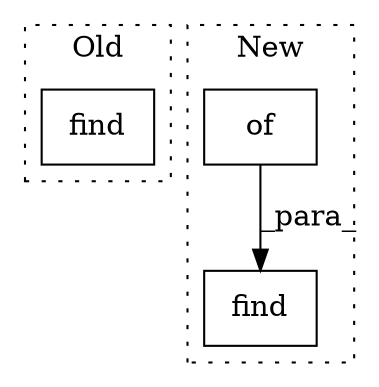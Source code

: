 digraph G {
subgraph cluster0 {
1 [label="find" a="32" s="25234" l="6" shape="box"];
label = "Old";
style="dotted";
}
subgraph cluster1 {
2 [label="of" a="32" s="25218" l="4" shape="box"];
3 [label="find" a="32" s="25209,25238" l="5,1" shape="box"];
label = "New";
style="dotted";
}
2 -> 3 [label="_para_"];
}